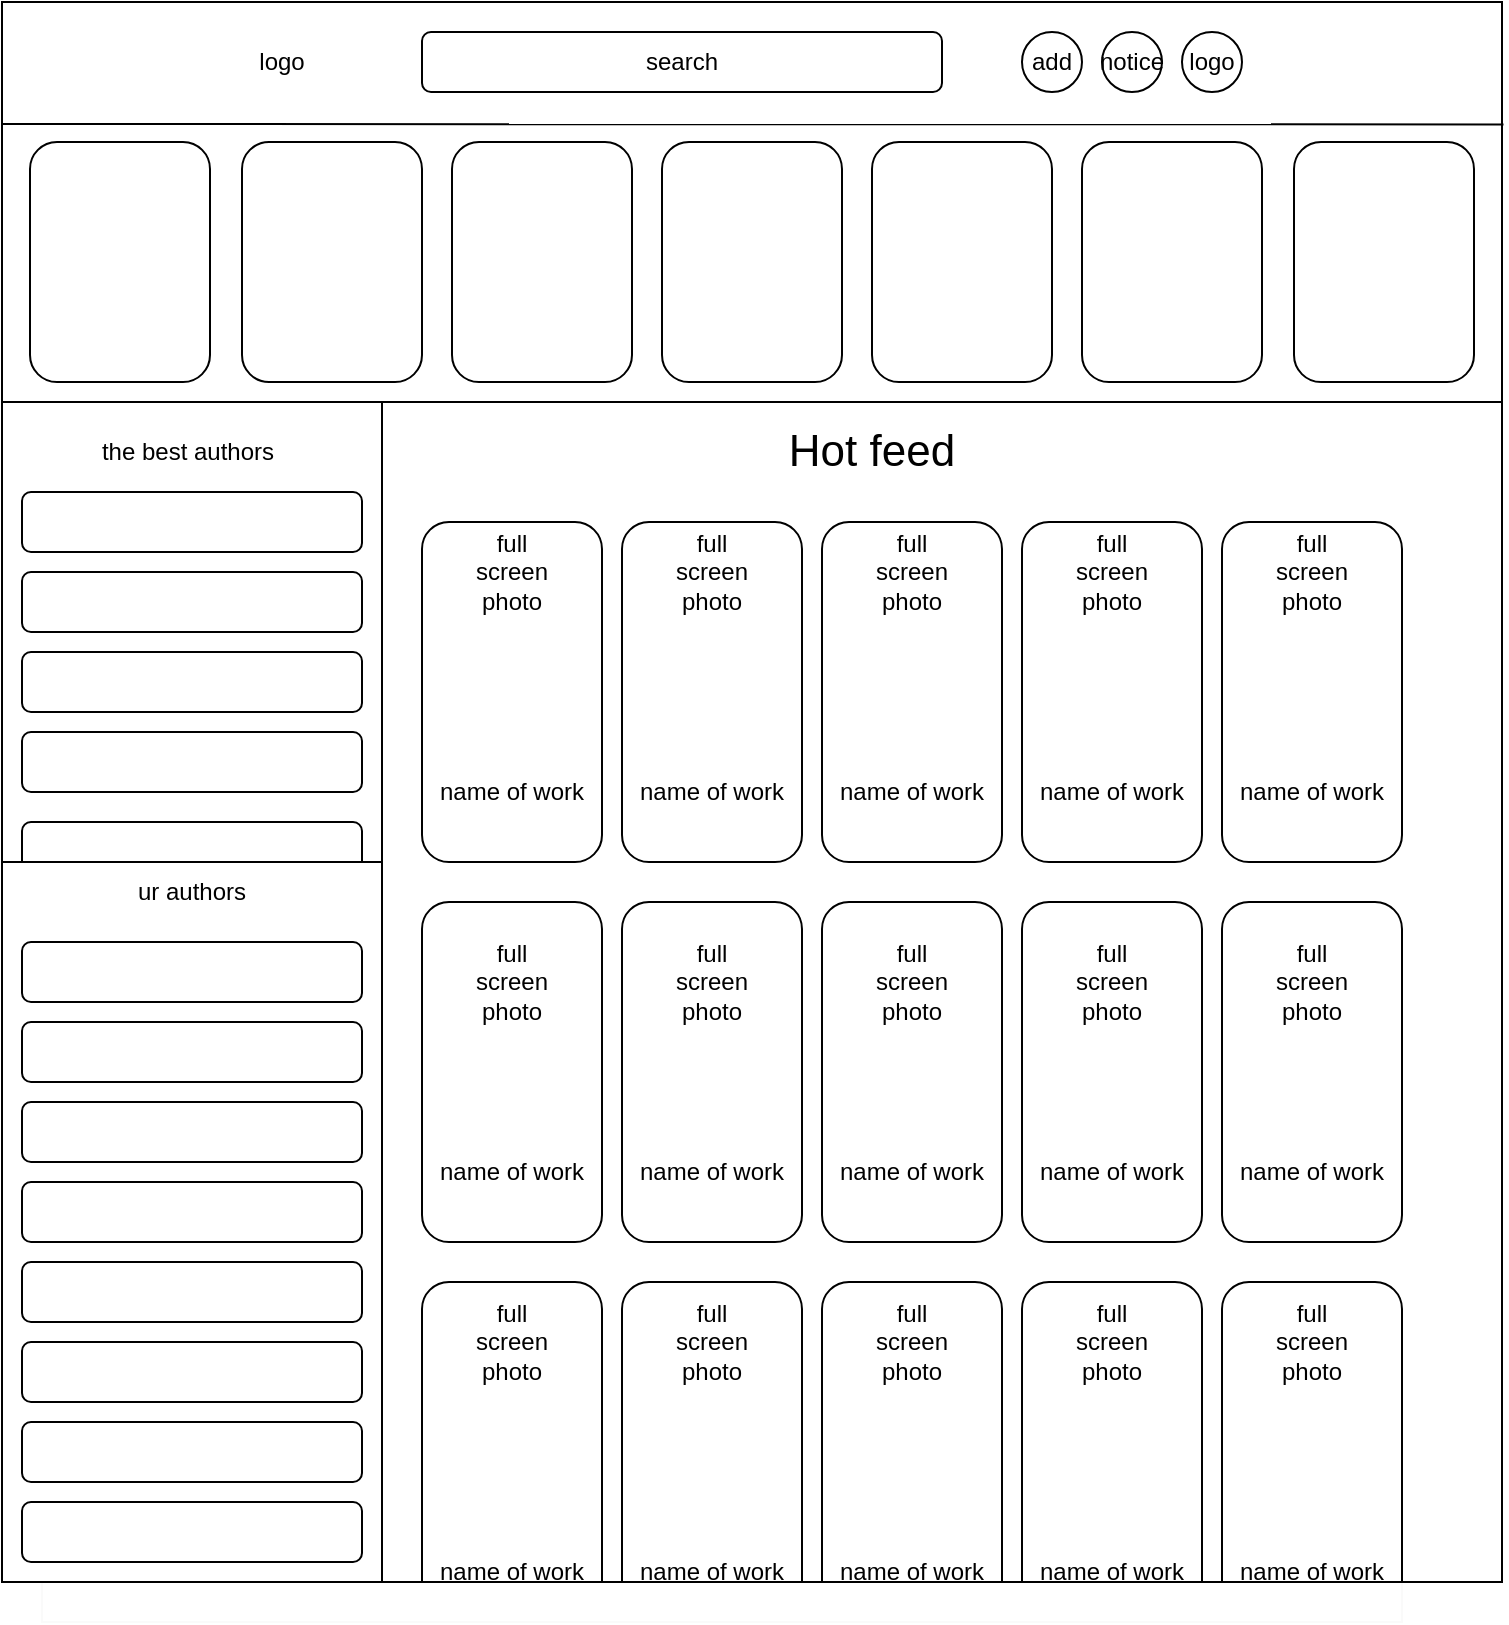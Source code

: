 <mxfile version="13.7.4" type="github">
  <diagram id="FPmr122zrvJq5NRcY5wi" name="Page-1">
    <mxGraphModel dx="767" dy="1320" grid="1" gridSize="10" guides="1" tooltips="1" connect="1" arrows="1" fold="1" page="1" pageScale="1" pageWidth="827" pageHeight="1169" math="0" shadow="0">
      <root>
        <mxCell id="0" />
        <mxCell id="1" parent="0" />
        <mxCell id="BwX4vjp6zsM9y9sXOh-W-115" value="" style="rounded=0;whiteSpace=wrap;html=1;" parent="1" vertex="1">
          <mxGeometry x="50" y="20" width="750" height="790" as="geometry" />
        </mxCell>
        <mxCell id="BwX4vjp6zsM9y9sXOh-W-3" value="" style="endArrow=none;html=1;entryX=1.001;entryY=0.089;entryDx=0;entryDy=0;entryPerimeter=0;" parent="1" edge="1">
          <mxGeometry width="50" height="50" relative="1" as="geometry">
            <mxPoint x="50" y="81" as="sourcePoint" />
            <mxPoint x="800.75" y="81.2" as="targetPoint" />
          </mxGeometry>
        </mxCell>
        <mxCell id="BwX4vjp6zsM9y9sXOh-W-4" value="logo" style="text;html=1;strokeColor=none;fillColor=none;align=center;verticalAlign=middle;whiteSpace=wrap;rounded=0;" parent="1" vertex="1">
          <mxGeometry x="170" y="40" width="40" height="20" as="geometry" />
        </mxCell>
        <mxCell id="BwX4vjp6zsM9y9sXOh-W-5" value="search" style="rounded=1;whiteSpace=wrap;html=1;" parent="1" vertex="1">
          <mxGeometry x="260" y="35" width="260" height="30" as="geometry" />
        </mxCell>
        <mxCell id="BwX4vjp6zsM9y9sXOh-W-6" value="notice" style="ellipse;whiteSpace=wrap;html=1;rounded=0;" parent="1" vertex="1">
          <mxGeometry x="600" y="35" width="30" height="30" as="geometry" />
        </mxCell>
        <mxCell id="BwX4vjp6zsM9y9sXOh-W-7" value="logo" style="ellipse;whiteSpace=wrap;html=1;rounded=0;" parent="1" vertex="1">
          <mxGeometry x="640" y="35" width="30" height="30" as="geometry" />
        </mxCell>
        <mxCell id="BwX4vjp6zsM9y9sXOh-W-15" value="add" style="ellipse;whiteSpace=wrap;html=1;rounded=0;" parent="1" vertex="1">
          <mxGeometry x="560" y="35" width="30" height="30" as="geometry" />
        </mxCell>
        <mxCell id="BwX4vjp6zsM9y9sXOh-W-37" value="" style="rounded=1;whiteSpace=wrap;html=1;" parent="1" vertex="1">
          <mxGeometry x="170" y="90" width="90" height="120" as="geometry" />
        </mxCell>
        <mxCell id="BwX4vjp6zsM9y9sXOh-W-38" value="" style="rounded=1;whiteSpace=wrap;html=1;" parent="1" vertex="1">
          <mxGeometry x="275" y="90" width="90" height="120" as="geometry" />
        </mxCell>
        <mxCell id="BwX4vjp6zsM9y9sXOh-W-39" value="" style="rounded=1;whiteSpace=wrap;html=1;" parent="1" vertex="1">
          <mxGeometry x="380" y="90" width="90" height="120" as="geometry" />
        </mxCell>
        <mxCell id="BwX4vjp6zsM9y9sXOh-W-40" value="" style="rounded=1;whiteSpace=wrap;html=1;" parent="1" vertex="1">
          <mxGeometry x="485" y="90" width="90" height="120" as="geometry" />
        </mxCell>
        <mxCell id="BwX4vjp6zsM9y9sXOh-W-41" value="" style="rounded=1;whiteSpace=wrap;html=1;" parent="1" vertex="1">
          <mxGeometry x="590" y="90" width="90" height="120" as="geometry" />
        </mxCell>
        <mxCell id="BwX4vjp6zsM9y9sXOh-W-42" value="" style="endArrow=none;html=1;" parent="1" edge="1">
          <mxGeometry width="50" height="50" relative="1" as="geometry">
            <mxPoint x="50" y="220" as="sourcePoint" />
            <mxPoint x="800" y="220" as="targetPoint" />
          </mxGeometry>
        </mxCell>
        <mxCell id="BwX4vjp6zsM9y9sXOh-W-64" value="" style="endArrow=none;html=1;" parent="1" edge="1">
          <mxGeometry width="50" height="50" relative="1" as="geometry">
            <mxPoint x="240" y="810" as="sourcePoint" />
            <mxPoint x="240" y="220" as="targetPoint" />
          </mxGeometry>
        </mxCell>
        <mxCell id="BwX4vjp6zsM9y9sXOh-W-73" value="" style="rounded=1;whiteSpace=wrap;html=1;" parent="1" vertex="1">
          <mxGeometry x="60" y="385" width="170" height="30" as="geometry" />
        </mxCell>
        <mxCell id="BwX4vjp6zsM9y9sXOh-W-77" value="" style="rounded=1;whiteSpace=wrap;html=1;" parent="1" vertex="1">
          <mxGeometry x="60" y="690" width="170" height="30" as="geometry" />
        </mxCell>
        <mxCell id="BwX4vjp6zsM9y9sXOh-W-78" value="" style="rounded=1;whiteSpace=wrap;html=1;" parent="1" vertex="1">
          <mxGeometry x="60" y="650" width="170" height="30" as="geometry" />
        </mxCell>
        <mxCell id="BwX4vjp6zsM9y9sXOh-W-80" value="" style="rounded=1;whiteSpace=wrap;html=1;" parent="1" vertex="1">
          <mxGeometry x="60" y="610" width="170" height="30" as="geometry" />
        </mxCell>
        <mxCell id="BwX4vjp6zsM9y9sXOh-W-81" value="" style="rounded=1;whiteSpace=wrap;html=1;" parent="1" vertex="1">
          <mxGeometry x="60" y="730" width="170" height="30" as="geometry" />
        </mxCell>
        <mxCell id="BwX4vjp6zsM9y9sXOh-W-82" value="the best authors" style="text;html=1;strokeColor=none;fillColor=none;align=center;verticalAlign=middle;whiteSpace=wrap;rounded=0;" parent="1" vertex="1">
          <mxGeometry x="78" y="225" width="130" height="40" as="geometry" />
        </mxCell>
        <mxCell id="BwX4vjp6zsM9y9sXOh-W-93" value="" style="rounded=1;whiteSpace=wrap;html=1;" parent="1" vertex="1">
          <mxGeometry x="60" y="490" width="170" height="30" as="geometry" />
        </mxCell>
        <mxCell id="BwX4vjp6zsM9y9sXOh-W-94" value="" style="rounded=1;whiteSpace=wrap;html=1;" parent="1" vertex="1">
          <mxGeometry x="60" y="530" width="170" height="30" as="geometry" />
        </mxCell>
        <mxCell id="BwX4vjp6zsM9y9sXOh-W-95" value="" style="rounded=1;whiteSpace=wrap;html=1;" parent="1" vertex="1">
          <mxGeometry x="60" y="570" width="170" height="30" as="geometry" />
        </mxCell>
        <mxCell id="BwX4vjp6zsM9y9sXOh-W-110" value="" style="rounded=1;whiteSpace=wrap;html=1;" parent="1" vertex="1">
          <mxGeometry x="560" y="660" width="90" height="170" as="geometry" />
        </mxCell>
        <mxCell id="l0m0PCIF-25DnssfqpcY-1" value="ur authors" style="text;html=1;strokeColor=none;fillColor=none;align=center;verticalAlign=middle;whiteSpace=wrap;rounded=0;" vertex="1" parent="1">
          <mxGeometry x="80" y="450" width="130" height="30" as="geometry" />
        </mxCell>
        <mxCell id="l0m0PCIF-25DnssfqpcY-2" value="" style="rounded=1;whiteSpace=wrap;html=1;" vertex="1" parent="1">
          <mxGeometry x="60" y="770" width="170" height="30" as="geometry" />
        </mxCell>
        <mxCell id="l0m0PCIF-25DnssfqpcY-3" value="" style="rounded=1;whiteSpace=wrap;html=1;" vertex="1" parent="1">
          <mxGeometry x="60" y="265" width="170" height="30" as="geometry" />
        </mxCell>
        <mxCell id="l0m0PCIF-25DnssfqpcY-4" value="" style="rounded=1;whiteSpace=wrap;html=1;" vertex="1" parent="1">
          <mxGeometry x="60" y="305" width="170" height="30" as="geometry" />
        </mxCell>
        <mxCell id="l0m0PCIF-25DnssfqpcY-5" value="" style="rounded=1;whiteSpace=wrap;html=1;" vertex="1" parent="1">
          <mxGeometry x="60" y="345" width="170" height="30" as="geometry" />
        </mxCell>
        <mxCell id="l0m0PCIF-25DnssfqpcY-6" value="" style="rounded=1;whiteSpace=wrap;html=1;" vertex="1" parent="1">
          <mxGeometry x="60" y="430" width="170" height="30" as="geometry" />
        </mxCell>
        <mxCell id="l0m0PCIF-25DnssfqpcY-7" value="" style="rounded=0;whiteSpace=wrap;html=1;strokeColor=#FFFFFF;" vertex="1" parent="1">
          <mxGeometry x="60" y="450" width="170" height="10" as="geometry" />
        </mxCell>
        <mxCell id="BwX4vjp6zsM9y9sXOh-W-83" value="" style="endArrow=none;html=1;" parent="1" edge="1">
          <mxGeometry width="50" height="50" relative="1" as="geometry">
            <mxPoint x="50" y="450" as="sourcePoint" />
            <mxPoint x="240" y="450" as="targetPoint" />
            <Array as="points">
              <mxPoint x="190" y="450" />
            </Array>
          </mxGeometry>
        </mxCell>
        <mxCell id="l0m0PCIF-25DnssfqpcY-9" value="" style="rounded=1;whiteSpace=wrap;html=1;" vertex="1" parent="1">
          <mxGeometry x="64" y="90" width="90" height="120" as="geometry" />
        </mxCell>
        <mxCell id="l0m0PCIF-25DnssfqpcY-10" value="" style="rounded=1;whiteSpace=wrap;html=1;" vertex="1" parent="1">
          <mxGeometry x="696" y="90" width="90" height="120" as="geometry" />
        </mxCell>
        <mxCell id="l0m0PCIF-25DnssfqpcY-24" value="" style="rounded=1;whiteSpace=wrap;html=1;" vertex="1" parent="1">
          <mxGeometry x="260" y="280" width="90" height="170" as="geometry" />
        </mxCell>
        <mxCell id="l0m0PCIF-25DnssfqpcY-25" value="" style="rounded=1;whiteSpace=wrap;html=1;" vertex="1" parent="1">
          <mxGeometry x="260" y="470" width="90" height="170" as="geometry" />
        </mxCell>
        <mxCell id="l0m0PCIF-25DnssfqpcY-26" value="" style="rounded=1;whiteSpace=wrap;html=1;" vertex="1" parent="1">
          <mxGeometry x="260" y="660" width="90" height="170" as="geometry" />
        </mxCell>
        <mxCell id="l0m0PCIF-25DnssfqpcY-27" value="" style="rounded=1;whiteSpace=wrap;html=1;" vertex="1" parent="1">
          <mxGeometry x="360" y="660" width="90" height="170" as="geometry" />
        </mxCell>
        <mxCell id="l0m0PCIF-25DnssfqpcY-28" value="" style="rounded=1;whiteSpace=wrap;html=1;" vertex="1" parent="1">
          <mxGeometry x="360" y="470" width="90" height="170" as="geometry" />
        </mxCell>
        <mxCell id="l0m0PCIF-25DnssfqpcY-29" value="" style="rounded=1;whiteSpace=wrap;html=1;" vertex="1" parent="1">
          <mxGeometry x="360" y="280" width="90" height="170" as="geometry" />
        </mxCell>
        <mxCell id="l0m0PCIF-25DnssfqpcY-30" value="" style="rounded=1;whiteSpace=wrap;html=1;" vertex="1" parent="1">
          <mxGeometry x="460" y="280" width="90" height="170" as="geometry" />
        </mxCell>
        <mxCell id="l0m0PCIF-25DnssfqpcY-31" value="" style="rounded=1;whiteSpace=wrap;html=1;" vertex="1" parent="1">
          <mxGeometry x="460" y="470" width="90" height="170" as="geometry" />
        </mxCell>
        <mxCell id="l0m0PCIF-25DnssfqpcY-32" value="" style="rounded=1;whiteSpace=wrap;html=1;" vertex="1" parent="1">
          <mxGeometry x="460" y="660" width="90" height="170" as="geometry" />
        </mxCell>
        <mxCell id="l0m0PCIF-25DnssfqpcY-33" value="" style="rounded=1;whiteSpace=wrap;html=1;" vertex="1" parent="1">
          <mxGeometry x="560" y="470" width="90" height="170" as="geometry" />
        </mxCell>
        <mxCell id="l0m0PCIF-25DnssfqpcY-34" value="" style="rounded=1;whiteSpace=wrap;html=1;" vertex="1" parent="1">
          <mxGeometry x="560" y="280" width="90" height="170" as="geometry" />
        </mxCell>
        <mxCell id="l0m0PCIF-25DnssfqpcY-35" value="" style="rounded=1;whiteSpace=wrap;html=1;" vertex="1" parent="1">
          <mxGeometry x="660" y="280" width="90" height="170" as="geometry" />
        </mxCell>
        <mxCell id="l0m0PCIF-25DnssfqpcY-36" value="" style="rounded=1;whiteSpace=wrap;html=1;" vertex="1" parent="1">
          <mxGeometry x="660" y="470" width="90" height="170" as="geometry" />
        </mxCell>
        <mxCell id="l0m0PCIF-25DnssfqpcY-37" value="" style="rounded=1;whiteSpace=wrap;html=1;" vertex="1" parent="1">
          <mxGeometry x="660" y="660" width="90" height="170" as="geometry" />
        </mxCell>
        <mxCell id="l0m0PCIF-25DnssfqpcY-45" value="Hot feed" style="text;html=1;strokeColor=none;fillColor=none;align=center;verticalAlign=middle;whiteSpace=wrap;rounded=0;sketch=0;fontSize=22;" vertex="1" parent="1">
          <mxGeometry x="350" y="227.5" width="270" height="35" as="geometry" />
        </mxCell>
        <mxCell id="l0m0PCIF-25DnssfqpcY-46" value="full screen photo" style="text;html=1;strokeColor=none;fillColor=none;align=center;verticalAlign=middle;whiteSpace=wrap;rounded=0;sketch=0;" vertex="1" parent="1">
          <mxGeometry x="285" y="295" width="40" height="20" as="geometry" />
        </mxCell>
        <mxCell id="l0m0PCIF-25DnssfqpcY-47" value="name of work" style="text;html=1;strokeColor=none;fillColor=none;align=center;verticalAlign=middle;whiteSpace=wrap;rounded=0;sketch=0;" vertex="1" parent="1">
          <mxGeometry x="260" y="390" width="90" height="50" as="geometry" />
        </mxCell>
        <mxCell id="l0m0PCIF-25DnssfqpcY-48" value="name of work" style="text;html=1;strokeColor=none;fillColor=none;align=center;verticalAlign=middle;whiteSpace=wrap;rounded=0;sketch=0;" vertex="1" parent="1">
          <mxGeometry x="360" y="390" width="90" height="50" as="geometry" />
        </mxCell>
        <mxCell id="l0m0PCIF-25DnssfqpcY-49" value="name of work" style="text;html=1;strokeColor=none;fillColor=none;align=center;verticalAlign=middle;whiteSpace=wrap;rounded=0;sketch=0;" vertex="1" parent="1">
          <mxGeometry x="460" y="390" width="90" height="50" as="geometry" />
        </mxCell>
        <mxCell id="l0m0PCIF-25DnssfqpcY-50" value="name of work" style="text;html=1;strokeColor=none;fillColor=none;align=center;verticalAlign=middle;whiteSpace=wrap;rounded=0;sketch=0;" vertex="1" parent="1">
          <mxGeometry x="560" y="390" width="90" height="50" as="geometry" />
        </mxCell>
        <mxCell id="l0m0PCIF-25DnssfqpcY-51" value="name of work" style="text;html=1;strokeColor=none;fillColor=none;align=center;verticalAlign=middle;whiteSpace=wrap;rounded=0;sketch=0;" vertex="1" parent="1">
          <mxGeometry x="660" y="390" width="90" height="50" as="geometry" />
        </mxCell>
        <mxCell id="l0m0PCIF-25DnssfqpcY-52" value="name of work" style="text;html=1;strokeColor=none;fillColor=none;align=center;verticalAlign=middle;whiteSpace=wrap;rounded=0;sketch=0;" vertex="1" parent="1">
          <mxGeometry x="660" y="580" width="90" height="50" as="geometry" />
        </mxCell>
        <mxCell id="l0m0PCIF-25DnssfqpcY-55" value="name of work" style="text;html=1;strokeColor=none;fillColor=none;align=center;verticalAlign=middle;whiteSpace=wrap;rounded=0;sketch=0;" vertex="1" parent="1">
          <mxGeometry x="460" y="580" width="90" height="50" as="geometry" />
        </mxCell>
        <mxCell id="l0m0PCIF-25DnssfqpcY-56" value="name of work" style="text;html=1;strokeColor=none;fillColor=none;align=center;verticalAlign=middle;whiteSpace=wrap;rounded=0;sketch=0;" vertex="1" parent="1">
          <mxGeometry x="560" y="580" width="90" height="50" as="geometry" />
        </mxCell>
        <mxCell id="l0m0PCIF-25DnssfqpcY-57" value="name of work" style="text;html=1;strokeColor=none;fillColor=none;align=center;verticalAlign=middle;whiteSpace=wrap;rounded=0;sketch=0;" vertex="1" parent="1">
          <mxGeometry x="660" y="780" width="90" height="50" as="geometry" />
        </mxCell>
        <mxCell id="l0m0PCIF-25DnssfqpcY-58" value="name of work" style="text;html=1;strokeColor=none;fillColor=none;align=center;verticalAlign=middle;whiteSpace=wrap;rounded=0;sketch=0;" vertex="1" parent="1">
          <mxGeometry x="260" y="780" width="90" height="50" as="geometry" />
        </mxCell>
        <mxCell id="l0m0PCIF-25DnssfqpcY-59" value="name of work" style="text;html=1;strokeColor=none;fillColor=none;align=center;verticalAlign=middle;whiteSpace=wrap;rounded=0;sketch=0;" vertex="1" parent="1">
          <mxGeometry x="360" y="780" width="90" height="50" as="geometry" />
        </mxCell>
        <mxCell id="l0m0PCIF-25DnssfqpcY-60" value="name of work" style="text;html=1;strokeColor=none;fillColor=none;align=center;verticalAlign=middle;whiteSpace=wrap;rounded=0;sketch=0;" vertex="1" parent="1">
          <mxGeometry x="460" y="780" width="90" height="50" as="geometry" />
        </mxCell>
        <mxCell id="l0m0PCIF-25DnssfqpcY-61" value="name of work" style="text;html=1;strokeColor=none;fillColor=none;align=center;verticalAlign=middle;whiteSpace=wrap;rounded=0;sketch=0;" vertex="1" parent="1">
          <mxGeometry x="560" y="780" width="90" height="50" as="geometry" />
        </mxCell>
        <mxCell id="l0m0PCIF-25DnssfqpcY-42" value="" style="rounded=0;whiteSpace=wrap;html=1;sketch=0;strokeColor=#FAFAFA;" vertex="1" parent="1">
          <mxGeometry x="70" y="810" width="680" height="20" as="geometry" />
        </mxCell>
        <mxCell id="l0m0PCIF-25DnssfqpcY-44" value="" style="endArrow=none;html=1;" edge="1" parent="1">
          <mxGeometry width="50" height="50" relative="1" as="geometry">
            <mxPoint x="50" y="810" as="sourcePoint" />
            <mxPoint x="800" y="810" as="targetPoint" />
          </mxGeometry>
        </mxCell>
        <mxCell id="l0m0PCIF-25DnssfqpcY-62" value="name of work" style="text;html=1;strokeColor=none;fillColor=none;align=center;verticalAlign=middle;whiteSpace=wrap;rounded=0;sketch=0;" vertex="1" parent="1">
          <mxGeometry x="260" y="580" width="90" height="50" as="geometry" />
        </mxCell>
        <mxCell id="l0m0PCIF-25DnssfqpcY-65" value="name of work" style="text;html=1;strokeColor=none;fillColor=none;align=center;verticalAlign=middle;whiteSpace=wrap;rounded=0;sketch=0;" vertex="1" parent="1">
          <mxGeometry x="360" y="580" width="90" height="50" as="geometry" />
        </mxCell>
        <mxCell id="l0m0PCIF-25DnssfqpcY-66" value="full screen photo" style="text;html=1;strokeColor=none;fillColor=none;align=center;verticalAlign=middle;whiteSpace=wrap;rounded=0;sketch=0;" vertex="1" parent="1">
          <mxGeometry x="385" y="295" width="40" height="20" as="geometry" />
        </mxCell>
        <mxCell id="l0m0PCIF-25DnssfqpcY-67" value="full screen photo" style="text;html=1;strokeColor=none;fillColor=none;align=center;verticalAlign=middle;whiteSpace=wrap;rounded=0;sketch=0;" vertex="1" parent="1">
          <mxGeometry x="485" y="295" width="40" height="20" as="geometry" />
        </mxCell>
        <mxCell id="l0m0PCIF-25DnssfqpcY-68" value="full screen photo" style="text;html=1;strokeColor=none;fillColor=none;align=center;verticalAlign=middle;whiteSpace=wrap;rounded=0;sketch=0;" vertex="1" parent="1">
          <mxGeometry x="585" y="295" width="40" height="20" as="geometry" />
        </mxCell>
        <mxCell id="l0m0PCIF-25DnssfqpcY-69" value="full screen photo" style="text;html=1;strokeColor=none;fillColor=none;align=center;verticalAlign=middle;whiteSpace=wrap;rounded=0;sketch=0;" vertex="1" parent="1">
          <mxGeometry x="685" y="295" width="40" height="20" as="geometry" />
        </mxCell>
        <mxCell id="l0m0PCIF-25DnssfqpcY-70" value="full screen photo" style="text;html=1;strokeColor=none;fillColor=none;align=center;verticalAlign=middle;whiteSpace=wrap;rounded=0;sketch=0;" vertex="1" parent="1">
          <mxGeometry x="285" y="500" width="40" height="20" as="geometry" />
        </mxCell>
        <mxCell id="l0m0PCIF-25DnssfqpcY-71" value="full screen photo" style="text;html=1;strokeColor=none;fillColor=none;align=center;verticalAlign=middle;whiteSpace=wrap;rounded=0;sketch=0;" vertex="1" parent="1">
          <mxGeometry x="385" y="500" width="40" height="20" as="geometry" />
        </mxCell>
        <mxCell id="l0m0PCIF-25DnssfqpcY-72" value="full screen photo" style="text;html=1;strokeColor=none;fillColor=none;align=center;verticalAlign=middle;whiteSpace=wrap;rounded=0;sketch=0;" vertex="1" parent="1">
          <mxGeometry x="485" y="500" width="40" height="20" as="geometry" />
        </mxCell>
        <mxCell id="l0m0PCIF-25DnssfqpcY-73" value="full screen photo" style="text;html=1;strokeColor=none;fillColor=none;align=center;verticalAlign=middle;whiteSpace=wrap;rounded=0;sketch=0;" vertex="1" parent="1">
          <mxGeometry x="585" y="500" width="40" height="20" as="geometry" />
        </mxCell>
        <mxCell id="l0m0PCIF-25DnssfqpcY-74" value="full screen photo" style="text;html=1;strokeColor=none;fillColor=none;align=center;verticalAlign=middle;whiteSpace=wrap;rounded=0;sketch=0;" vertex="1" parent="1">
          <mxGeometry x="685" y="500" width="40" height="20" as="geometry" />
        </mxCell>
        <mxCell id="l0m0PCIF-25DnssfqpcY-75" value="full screen photo" style="text;html=1;strokeColor=none;fillColor=none;align=center;verticalAlign=middle;whiteSpace=wrap;rounded=0;sketch=0;" vertex="1" parent="1">
          <mxGeometry x="285" y="680" width="40" height="20" as="geometry" />
        </mxCell>
        <mxCell id="l0m0PCIF-25DnssfqpcY-76" value="full screen photo" style="text;html=1;strokeColor=none;fillColor=none;align=center;verticalAlign=middle;whiteSpace=wrap;rounded=0;sketch=0;" vertex="1" parent="1">
          <mxGeometry x="385" y="680" width="40" height="20" as="geometry" />
        </mxCell>
        <mxCell id="l0m0PCIF-25DnssfqpcY-77" value="full screen photo" style="text;html=1;strokeColor=none;fillColor=none;align=center;verticalAlign=middle;whiteSpace=wrap;rounded=0;sketch=0;" vertex="1" parent="1">
          <mxGeometry x="485" y="680" width="40" height="20" as="geometry" />
        </mxCell>
        <mxCell id="l0m0PCIF-25DnssfqpcY-78" value="full screen photo" style="text;html=1;strokeColor=none;fillColor=none;align=center;verticalAlign=middle;whiteSpace=wrap;rounded=0;sketch=0;" vertex="1" parent="1">
          <mxGeometry x="585" y="680" width="40" height="20" as="geometry" />
        </mxCell>
        <mxCell id="l0m0PCIF-25DnssfqpcY-79" value="full screen photo" style="text;html=1;strokeColor=none;fillColor=none;align=center;verticalAlign=middle;whiteSpace=wrap;rounded=0;sketch=0;" vertex="1" parent="1">
          <mxGeometry x="685" y="680" width="40" height="20" as="geometry" />
        </mxCell>
      </root>
    </mxGraphModel>
  </diagram>
</mxfile>
